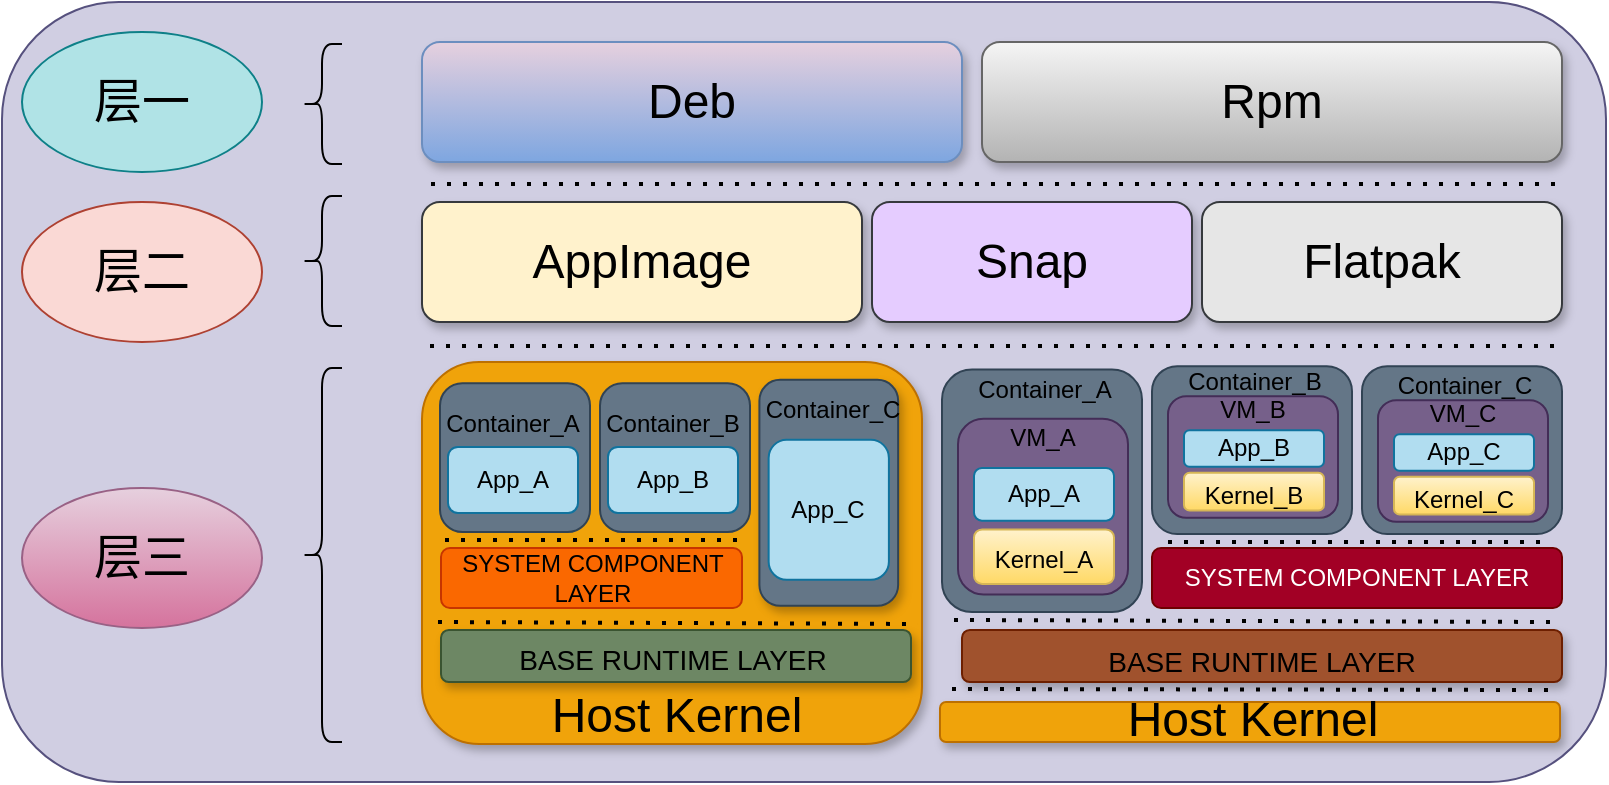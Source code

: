 <mxfile version="15.8.6" type="github">
  <diagram id="LLvNDj1ePx9aVNE7Bvmo" name="第 1 页">
    <mxGraphModel dx="1422" dy="748" grid="1" gridSize="10" guides="1" tooltips="1" connect="1" arrows="1" fold="1" page="1" pageScale="1" pageWidth="1100" pageHeight="850" math="0" shadow="0">
      <root>
        <mxCell id="0" />
        <mxCell id="1" parent="0" />
        <mxCell id="P67MLpcEnFjz25ukkOxf-96" value="" style="rounded=1;whiteSpace=wrap;html=1;fontSize=14;fillColor=#d0cee2;strokeColor=#56517e;" parent="1" vertex="1">
          <mxGeometry x="140" y="210" width="802" height="390" as="geometry" />
        </mxCell>
        <mxCell id="P67MLpcEnFjz25ukkOxf-60" value="" style="rounded=1;whiteSpace=wrap;html=1;fontSize=24;fontColor=#000000;strokeColor=#BD7000;fillColor=#f0a30a;shadow=1;" parent="1" vertex="1">
          <mxGeometry x="350" y="390" width="250" height="191" as="geometry" />
        </mxCell>
        <mxCell id="P67MLpcEnFjz25ukkOxf-28" value="" style="rounded=1;whiteSpace=wrap;html=1;fontSize=24;fillColor=#f0a30a;fontColor=#000000;strokeColor=#BD7000;shadow=1;" parent="1" vertex="1">
          <mxGeometry x="609" y="560" width="310" height="20" as="geometry" />
        </mxCell>
        <mxCell id="P67MLpcEnFjz25ukkOxf-1" value="&lt;font style=&quot;font-size: 24px&quot;&gt;Deb&lt;/font&gt;" style="rounded=1;whiteSpace=wrap;html=1;fillColor=#E6D0DE;strokeColor=#6c8ebf;shadow=1;gradientColor=#7ea6e0;" parent="1" vertex="1">
          <mxGeometry x="350" y="230" width="270" height="60" as="geometry" />
        </mxCell>
        <mxCell id="P67MLpcEnFjz25ukkOxf-2" value="Rpm" style="rounded=1;whiteSpace=wrap;html=1;fontSize=24;fillColor=#f5f5f5;gradientColor=#b3b3b3;strokeColor=#666666;shadow=1;" parent="1" vertex="1">
          <mxGeometry x="630" y="230" width="290" height="60" as="geometry" />
        </mxCell>
        <mxCell id="P67MLpcEnFjz25ukkOxf-4" value="AppImage" style="rounded=1;whiteSpace=wrap;html=1;fontSize=24;fillColor=#FFF2CC;strokeColor=#36393d;shadow=1;" parent="1" vertex="1">
          <mxGeometry x="350" y="310" width="220" height="60" as="geometry" />
        </mxCell>
        <mxCell id="P67MLpcEnFjz25ukkOxf-5" value="Snap" style="rounded=1;whiteSpace=wrap;html=1;fontSize=24;fillColor=#E5CCFF;strokeColor=#36393d;shadow=1;" parent="1" vertex="1">
          <mxGeometry x="575" y="310" width="160" height="60" as="geometry" />
        </mxCell>
        <mxCell id="P67MLpcEnFjz25ukkOxf-6" value="Flatpak" style="rounded=1;whiteSpace=wrap;html=1;fontSize=24;fillColor=#E6E6E6;strokeColor=#36393d;shadow=1;" parent="1" vertex="1">
          <mxGeometry x="740" y="310" width="180" height="60" as="geometry" />
        </mxCell>
        <mxCell id="P67MLpcEnFjz25ukkOxf-8" value="" style="endArrow=none;dashed=1;html=1;dashPattern=1 3;strokeWidth=2;rounded=0;fontSize=24;" parent="1" edge="1">
          <mxGeometry width="50" height="50" relative="1" as="geometry">
            <mxPoint x="354" y="382" as="sourcePoint" />
            <mxPoint x="920" y="382" as="targetPoint" />
          </mxGeometry>
        </mxCell>
        <mxCell id="P67MLpcEnFjz25ukkOxf-15" value="&lt;font style=&quot;font-size: 24px&quot;&gt;Host Kernel&lt;/font&gt;" style="text;html=1;resizable=0;autosize=1;align=center;verticalAlign=middle;points=[];fillColor=none;strokeColor=none;rounded=0;fontSize=12;" parent="1" vertex="1">
          <mxGeometry x="407" y="557" width="140" height="20" as="geometry" />
        </mxCell>
        <mxCell id="P67MLpcEnFjz25ukkOxf-29" value="&lt;font style=&quot;font-size: 24px&quot;&gt;Host Kernel&lt;/font&gt;" style="text;html=1;resizable=0;autosize=1;align=center;verticalAlign=middle;points=[];fillColor=none;strokeColor=none;rounded=0;fontSize=12;" parent="1" vertex="1">
          <mxGeometry x="695" y="558.5" width="140" height="20" as="geometry" />
        </mxCell>
        <mxCell id="P67MLpcEnFjz25ukkOxf-93" value="" style="rounded=1;whiteSpace=wrap;html=1;fontSize=24;fontColor=#ffffff;strokeColor=#3A5431;fillColor=#6d8764;shadow=1;" parent="1" vertex="1">
          <mxGeometry x="359.5" y="524" width="235" height="26" as="geometry" />
        </mxCell>
        <mxCell id="P67MLpcEnFjz25ukkOxf-94" value="&lt;font style=&quot;font-size: 14px&quot;&gt;BASE RUNTIME LAYER&lt;/font&gt;" style="text;html=1;resizable=0;autosize=1;align=center;verticalAlign=middle;points=[];fillColor=none;strokeColor=none;rounded=0;fontSize=24;fontColor=#000000;" parent="1" vertex="1">
          <mxGeometry x="390" y="516" width="170" height="40" as="geometry" />
        </mxCell>
        <mxCell id="P67MLpcEnFjz25ukkOxf-95" value="" style="endArrow=none;dashed=1;html=1;dashPattern=1 3;strokeWidth=2;rounded=0;fontSize=24;" parent="1" edge="1">
          <mxGeometry width="50" height="50" relative="1" as="geometry">
            <mxPoint x="615" y="553.5" as="sourcePoint" />
            <mxPoint x="915" y="554" as="targetPoint" />
          </mxGeometry>
        </mxCell>
        <mxCell id="Ex9jiZJhoS6-0kR0-bTx-3" value="" style="endArrow=none;dashed=1;html=1;dashPattern=1 3;strokeWidth=2;rounded=0;fontSize=24;" parent="1" edge="1">
          <mxGeometry width="50" height="50" relative="1" as="geometry">
            <mxPoint x="358" y="520" as="sourcePoint" />
            <mxPoint x="598" y="521" as="targetPoint" />
          </mxGeometry>
        </mxCell>
        <mxCell id="Ex9jiZJhoS6-0kR0-bTx-7" value="" style="group;shadow=1;" parent="1" vertex="1" connectable="0">
          <mxGeometry x="355" y="390" width="160" height="85" as="geometry" />
        </mxCell>
        <mxCell id="P67MLpcEnFjz25ukkOxf-45" value="" style="group" parent="Ex9jiZJhoS6-0kR0-bTx-7" vertex="1" connectable="0">
          <mxGeometry width="105" height="85" as="geometry" />
        </mxCell>
        <mxCell id="P67MLpcEnFjz25ukkOxf-9" value="" style="rounded=1;whiteSpace=wrap;html=1;fontSize=24;fillColor=#647687;fontColor=#ffffff;strokeColor=#314354;" parent="P67MLpcEnFjz25ukkOxf-45" vertex="1">
          <mxGeometry x="4" y="10.625" width="75" height="74.375" as="geometry" />
        </mxCell>
        <mxCell id="P67MLpcEnFjz25ukkOxf-40" value="App_A" style="rounded=1;whiteSpace=wrap;html=1;fontSize=12;fillColor=#b1ddf0;strokeColor=#10739e;" parent="P67MLpcEnFjz25ukkOxf-45" vertex="1">
          <mxGeometry x="8" y="42.5" width="65" height="32.938" as="geometry" />
        </mxCell>
        <mxCell id="P67MLpcEnFjz25ukkOxf-16" value="&lt;font style=&quot;font-size: 12px&quot;&gt;Container_A&lt;/font&gt;" style="text;html=1;resizable=0;autosize=1;align=center;verticalAlign=middle;points=[];fillColor=none;strokeColor=none;rounded=0;fontSize=24;" parent="P67MLpcEnFjz25ukkOxf-45" vertex="1">
          <mxGeometry y="7.083" width="80" height="40" as="geometry" />
        </mxCell>
        <mxCell id="P67MLpcEnFjz25ukkOxf-83" value="" style="group" parent="Ex9jiZJhoS6-0kR0-bTx-7" vertex="1" connectable="0">
          <mxGeometry x="80" width="80" height="85" as="geometry" />
        </mxCell>
        <mxCell id="P67MLpcEnFjz25ukkOxf-84" value="" style="rounded=1;whiteSpace=wrap;html=1;fontSize=24;fillColor=#647687;fontColor=#ffffff;strokeColor=#314354;" parent="P67MLpcEnFjz25ukkOxf-83" vertex="1">
          <mxGeometry x="4" y="10.625" width="75" height="74.375" as="geometry" />
        </mxCell>
        <mxCell id="P67MLpcEnFjz25ukkOxf-85" value="&lt;font style=&quot;font-size: 12px&quot;&gt;Container_B&lt;/font&gt;" style="text;html=1;resizable=0;autosize=1;align=center;verticalAlign=middle;points=[];fillColor=none;strokeColor=none;rounded=0;fontSize=24;" parent="P67MLpcEnFjz25ukkOxf-83" vertex="1">
          <mxGeometry y="7.083" width="80" height="40" as="geometry" />
        </mxCell>
        <mxCell id="P67MLpcEnFjz25ukkOxf-86" value="App_B" style="rounded=1;whiteSpace=wrap;html=1;fontSize=12;fillColor=#b1ddf0;strokeColor=#10739e;" parent="P67MLpcEnFjz25ukkOxf-83" vertex="1">
          <mxGeometry x="8" y="42.5" width="65" height="32.938" as="geometry" />
        </mxCell>
        <mxCell id="Ex9jiZJhoS6-0kR0-bTx-12" value="SYSTEM COMPONENT LAYER" style="rounded=1;whiteSpace=wrap;html=1;fontSize=12;strokeColor=#C73500;fillColor=#fa6800;fontColor=#000000;" parent="1" vertex="1">
          <mxGeometry x="359.5" y="483" width="150.5" height="30" as="geometry" />
        </mxCell>
        <mxCell id="Ex9jiZJhoS6-0kR0-bTx-13" value="" style="group;shadow=1;rounded=1;" parent="1" vertex="1" connectable="0">
          <mxGeometry x="610" y="385" width="100" height="130" as="geometry" />
        </mxCell>
        <mxCell id="P67MLpcEnFjz25ukkOxf-65" value="" style="rounded=1;whiteSpace=wrap;html=1;fontSize=24;strokeColor=#314354;fillColor=#647687;fontColor=#ffffff;" parent="Ex9jiZJhoS6-0kR0-bTx-13" vertex="1">
          <mxGeometry y="8.784" width="100" height="121.216" as="geometry" />
        </mxCell>
        <mxCell id="Ex9jiZJhoS6-0kR0-bTx-18" value="" style="group" parent="Ex9jiZJhoS6-0kR0-bTx-13" vertex="1" connectable="0">
          <mxGeometry x="8" y="8.779" width="85" height="112.437" as="geometry" />
        </mxCell>
        <mxCell id="P67MLpcEnFjz25ukkOxf-32" value="" style="rounded=1;whiteSpace=wrap;html=1;fontSize=24;fillColor=#76608a;fontColor=#ffffff;strokeColor=#432D57;" parent="Ex9jiZJhoS6-0kR0-bTx-18" vertex="1">
          <mxGeometry y="24.599" width="85" height="87.838" as="geometry" />
        </mxCell>
        <mxCell id="P67MLpcEnFjz25ukkOxf-35" value="&lt;font style=&quot;font-size: 12px&quot;&gt;Kernel_A&lt;/font&gt;" style="rounded=1;whiteSpace=wrap;html=1;fontSize=18;fillColor=#fff2cc;strokeColor=#d6b656;gradientColor=#ffd966;" parent="Ex9jiZJhoS6-0kR0-bTx-18" vertex="1">
          <mxGeometry x="8" y="79.937" width="70" height="27.23" as="geometry" />
        </mxCell>
        <mxCell id="P67MLpcEnFjz25ukkOxf-36" value="App_A" style="rounded=1;whiteSpace=wrap;html=1;fontSize=12;fillColor=#b1ddf0;strokeColor=#10739e;" parent="Ex9jiZJhoS6-0kR0-bTx-18" vertex="1">
          <mxGeometry x="8" y="49.193" width="70" height="26.351" as="geometry" />
        </mxCell>
        <mxCell id="Ex9jiZJhoS6-0kR0-bTx-14" value="VM_A" style="text;html=1;resizable=0;autosize=1;align=center;verticalAlign=middle;points=[];fillColor=none;strokeColor=none;rounded=0;fontSize=12;" parent="Ex9jiZJhoS6-0kR0-bTx-18" vertex="1">
          <mxGeometry x="17" y="24.356" width="50" height="20" as="geometry" />
        </mxCell>
        <mxCell id="Ex9jiZJhoS6-0kR0-bTx-16" value="Container_A" style="text;html=1;resizable=0;autosize=1;align=center;verticalAlign=middle;points=[];fillColor=none;strokeColor=none;rounded=0;fontSize=12;" parent="Ex9jiZJhoS6-0kR0-bTx-18" vertex="1">
          <mxGeometry x="3" width="80" height="20" as="geometry" />
        </mxCell>
        <mxCell id="Ex9jiZJhoS6-0kR0-bTx-36" value="" style="endArrow=none;dashed=1;html=1;dashPattern=1 3;strokeWidth=2;rounded=0;fontSize=24;" parent="1" edge="1">
          <mxGeometry width="50" height="50" relative="1" as="geometry">
            <mxPoint x="616" y="519" as="sourcePoint" />
            <mxPoint x="916" y="520" as="targetPoint" />
          </mxGeometry>
        </mxCell>
        <mxCell id="Ex9jiZJhoS6-0kR0-bTx-38" value="" style="endArrow=none;dashed=1;html=1;dashPattern=1 3;strokeWidth=2;rounded=0;fontSize=6;" parent="1" edge="1">
          <mxGeometry width="50" height="50" relative="1" as="geometry">
            <mxPoint x="361.5" y="479" as="sourcePoint" />
            <mxPoint x="511.5" y="479" as="targetPoint" />
          </mxGeometry>
        </mxCell>
        <mxCell id="Ex9jiZJhoS6-0kR0-bTx-41" value="" style="group" parent="1" vertex="1" connectable="0">
          <mxGeometry x="515" y="390" width="74" height="121.92" as="geometry" />
        </mxCell>
        <mxCell id="P67MLpcEnFjz25ukkOxf-88" value="" style="rounded=1;whiteSpace=wrap;html=1;fontSize=24;fillColor=#647687;fontColor=#ffffff;strokeColor=#314354;shadow=1;" parent="Ex9jiZJhoS6-0kR0-bTx-41" vertex="1">
          <mxGeometry x="3.7" y="8.917" width="69.375" height="113.003" as="geometry" />
        </mxCell>
        <mxCell id="P67MLpcEnFjz25ukkOxf-89" value="&lt;font style=&quot;font-size: 12px&quot;&gt;Container_C&lt;/font&gt;" style="text;html=1;resizable=0;autosize=1;align=center;verticalAlign=middle;points=[];fillColor=none;strokeColor=none;rounded=0;fontSize=24;" parent="Ex9jiZJhoS6-0kR0-bTx-41" vertex="1">
          <mxGeometry width="80" height="40" as="geometry" />
        </mxCell>
        <mxCell id="P67MLpcEnFjz25ukkOxf-90" value="App_C" style="rounded=1;whiteSpace=wrap;html=1;fontSize=12;fillColor=#b1ddf0;strokeColor=#10739e;" parent="Ex9jiZJhoS6-0kR0-bTx-41" vertex="1">
          <mxGeometry x="8.325" y="38.918" width="60.125" height="70.002" as="geometry" />
        </mxCell>
        <mxCell id="w_Y7kxa5PaMcE_uQieEO-1" value="&lt;span style=&quot;color: rgb(0 , 0 , 0) ; font-size: 14px&quot;&gt;BASE RUNTIME LAYER&lt;/span&gt;" style="rounded=1;whiteSpace=wrap;html=1;fontSize=24;strokeColor=#6D1F00;fillColor=#a0522d;shadow=1;fontColor=#ffffff;" vertex="1" parent="1">
          <mxGeometry x="620" y="524" width="300" height="26" as="geometry" />
        </mxCell>
        <mxCell id="w_Y7kxa5PaMcE_uQieEO-6" value="" style="shape=curlyBracket;whiteSpace=wrap;html=1;rounded=1;" vertex="1" parent="1">
          <mxGeometry x="290" y="231" width="20" height="60" as="geometry" />
        </mxCell>
        <mxCell id="w_Y7kxa5PaMcE_uQieEO-7" value="" style="shape=curlyBracket;whiteSpace=wrap;html=1;rounded=1;" vertex="1" parent="1">
          <mxGeometry x="290" y="307" width="20" height="65" as="geometry" />
        </mxCell>
        <mxCell id="w_Y7kxa5PaMcE_uQieEO-8" value="" style="shape=curlyBracket;whiteSpace=wrap;html=1;rounded=1;" vertex="1" parent="1">
          <mxGeometry x="290" y="393" width="20" height="187" as="geometry" />
        </mxCell>
        <mxCell id="w_Y7kxa5PaMcE_uQieEO-9" value="&lt;font style=&quot;font-size: 24px&quot;&gt;层一&lt;/font&gt;" style="ellipse;whiteSpace=wrap;html=1;fillColor=#b0e3e6;strokeColor=#0e8088;" vertex="1" parent="1">
          <mxGeometry x="150" y="225" width="120" height="70" as="geometry" />
        </mxCell>
        <mxCell id="w_Y7kxa5PaMcE_uQieEO-10" value="&lt;font style=&quot;font-size: 24px&quot;&gt;层二&lt;/font&gt;" style="ellipse;whiteSpace=wrap;html=1;fillColor=#fad9d5;strokeColor=#ae4132;" vertex="1" parent="1">
          <mxGeometry x="150" y="310" width="120" height="70" as="geometry" />
        </mxCell>
        <mxCell id="w_Y7kxa5PaMcE_uQieEO-11" value="&lt;font style=&quot;font-size: 24px&quot;&gt;层三&lt;/font&gt;" style="ellipse;whiteSpace=wrap;html=1;fillColor=#e6d0de;gradientColor=#d5739d;strokeColor=#996185;" vertex="1" parent="1">
          <mxGeometry x="150" y="453" width="120" height="70" as="geometry" />
        </mxCell>
        <mxCell id="w_Y7kxa5PaMcE_uQieEO-12" value="" style="endArrow=none;dashed=1;html=1;dashPattern=1 3;strokeWidth=2;rounded=0;fontSize=24;" edge="1" parent="1">
          <mxGeometry width="50" height="50" relative="1" as="geometry">
            <mxPoint x="354.5" y="301" as="sourcePoint" />
            <mxPoint x="920.5" y="301" as="targetPoint" />
          </mxGeometry>
        </mxCell>
        <mxCell id="w_Y7kxa5PaMcE_uQieEO-14" value="SYSTEM COMPONENT LAYER" style="rounded=1;whiteSpace=wrap;html=1;fontSize=12;strokeColor=#6F0000;fillColor=#a20025;fontColor=#ffffff;" vertex="1" parent="1">
          <mxGeometry x="715" y="483" width="205" height="30" as="geometry" />
        </mxCell>
        <mxCell id="Ex9jiZJhoS6-0kR0-bTx-40" value="" style="endArrow=none;dashed=1;html=1;dashPattern=1 3;strokeWidth=2;rounded=0;fontSize=6;" parent="1" edge="1">
          <mxGeometry width="50" height="50" relative="1" as="geometry">
            <mxPoint x="723" y="480" as="sourcePoint" />
            <mxPoint x="913" y="480" as="targetPoint" />
          </mxGeometry>
        </mxCell>
        <mxCell id="w_Y7kxa5PaMcE_uQieEO-16" value="" style="group" vertex="1" connectable="0" parent="1">
          <mxGeometry x="820" y="392.078" width="100" height="83.922" as="geometry" />
        </mxCell>
        <mxCell id="Ex9jiZJhoS6-0kR0-bTx-28" value="" style="rounded=1;whiteSpace=wrap;html=1;fontSize=24;strokeColor=#314354;fillColor=#647687;fontColor=#ffffff;" parent="w_Y7kxa5PaMcE_uQieEO-16" vertex="1">
          <mxGeometry y="0.003" width="100" height="83.919" as="geometry" />
        </mxCell>
        <mxCell id="Ex9jiZJhoS6-0kR0-bTx-29" value="" style="group" parent="w_Y7kxa5PaMcE_uQieEO-16" vertex="1" connectable="0">
          <mxGeometry x="8" width="85" height="77.841" as="geometry" />
        </mxCell>
        <mxCell id="Ex9jiZJhoS6-0kR0-bTx-30" value="" style="rounded=1;whiteSpace=wrap;html=1;fontSize=24;fillColor=#76608a;fontColor=#ffffff;strokeColor=#432D57;" parent="Ex9jiZJhoS6-0kR0-bTx-29" vertex="1">
          <mxGeometry y="17.03" width="85" height="60.811" as="geometry" />
        </mxCell>
        <mxCell id="Ex9jiZJhoS6-0kR0-bTx-31" value="&lt;font style=&quot;font-size: 12px&quot;&gt;Kernel_C&lt;/font&gt;" style="rounded=1;whiteSpace=wrap;html=1;fontSize=18;fillColor=#fff2cc;strokeColor=#d6b656;gradientColor=#ffd966;" parent="Ex9jiZJhoS6-0kR0-bTx-29" vertex="1">
          <mxGeometry x="8" y="55.341" width="70" height="18.851" as="geometry" />
        </mxCell>
        <mxCell id="Ex9jiZJhoS6-0kR0-bTx-32" value="App_C" style="rounded=1;whiteSpace=wrap;html=1;fontSize=12;fillColor=#b1ddf0;strokeColor=#10739e;" parent="Ex9jiZJhoS6-0kR0-bTx-29" vertex="1">
          <mxGeometry x="8" y="34.057" width="70" height="18.243" as="geometry" />
        </mxCell>
        <mxCell id="Ex9jiZJhoS6-0kR0-bTx-33" value="VM_C" style="text;html=1;resizable=0;autosize=1;align=center;verticalAlign=middle;points=[];fillColor=none;strokeColor=none;rounded=0;fontSize=12;" parent="Ex9jiZJhoS6-0kR0-bTx-29" vertex="1">
          <mxGeometry x="17" y="14.246" width="50" height="20" as="geometry" />
        </mxCell>
        <mxCell id="Ex9jiZJhoS6-0kR0-bTx-34" value="Container_C" style="text;html=1;resizable=0;autosize=1;align=center;verticalAlign=middle;points=[];fillColor=none;strokeColor=none;rounded=0;fontSize=12;" parent="Ex9jiZJhoS6-0kR0-bTx-29" vertex="1">
          <mxGeometry x="3" width="80" height="20" as="geometry" />
        </mxCell>
        <mxCell id="Ex9jiZJhoS6-0kR0-bTx-20" value="" style="rounded=1;whiteSpace=wrap;html=1;fontSize=24;strokeColor=#314354;fillColor=#647687;fontColor=#ffffff;" parent="1" vertex="1">
          <mxGeometry x="715" y="392.081" width="100" height="83.919" as="geometry" />
        </mxCell>
        <mxCell id="Ex9jiZJhoS6-0kR0-bTx-21" value="" style="group" parent="1" vertex="1" connectable="0">
          <mxGeometry x="723" y="390.078" width="85" height="77.841" as="geometry" />
        </mxCell>
        <mxCell id="Ex9jiZJhoS6-0kR0-bTx-22" value="" style="rounded=1;whiteSpace=wrap;html=1;fontSize=24;fillColor=#76608a;fontColor=#ffffff;strokeColor=#432D57;" parent="Ex9jiZJhoS6-0kR0-bTx-21" vertex="1">
          <mxGeometry y="17.03" width="85" height="60.811" as="geometry" />
        </mxCell>
        <mxCell id="Ex9jiZJhoS6-0kR0-bTx-23" value="&lt;font style=&quot;font-size: 12px&quot;&gt;Kernel_B&lt;/font&gt;" style="rounded=1;whiteSpace=wrap;html=1;fontSize=18;fillColor=#fff2cc;strokeColor=#d6b656;gradientColor=#ffd966;" parent="Ex9jiZJhoS6-0kR0-bTx-21" vertex="1">
          <mxGeometry x="8" y="55.341" width="70" height="18.851" as="geometry" />
        </mxCell>
        <mxCell id="Ex9jiZJhoS6-0kR0-bTx-24" value="App_B" style="rounded=1;whiteSpace=wrap;html=1;fontSize=12;fillColor=#b1ddf0;strokeColor=#10739e;" parent="Ex9jiZJhoS6-0kR0-bTx-21" vertex="1">
          <mxGeometry x="8" y="34.057" width="70" height="18.243" as="geometry" />
        </mxCell>
        <mxCell id="Ex9jiZJhoS6-0kR0-bTx-25" value="VM_B" style="text;html=1;resizable=0;autosize=1;align=center;verticalAlign=middle;points=[];fillColor=none;strokeColor=none;rounded=0;fontSize=12;" parent="Ex9jiZJhoS6-0kR0-bTx-21" vertex="1">
          <mxGeometry x="17" y="13.862" width="50" height="20" as="geometry" />
        </mxCell>
        <mxCell id="Ex9jiZJhoS6-0kR0-bTx-26" value="Container_B" style="text;html=1;resizable=0;autosize=1;align=center;verticalAlign=middle;points=[];fillColor=none;strokeColor=none;rounded=0;fontSize=12;" parent="Ex9jiZJhoS6-0kR0-bTx-21" vertex="1">
          <mxGeometry x="3" width="80" height="20" as="geometry" />
        </mxCell>
      </root>
    </mxGraphModel>
  </diagram>
</mxfile>
